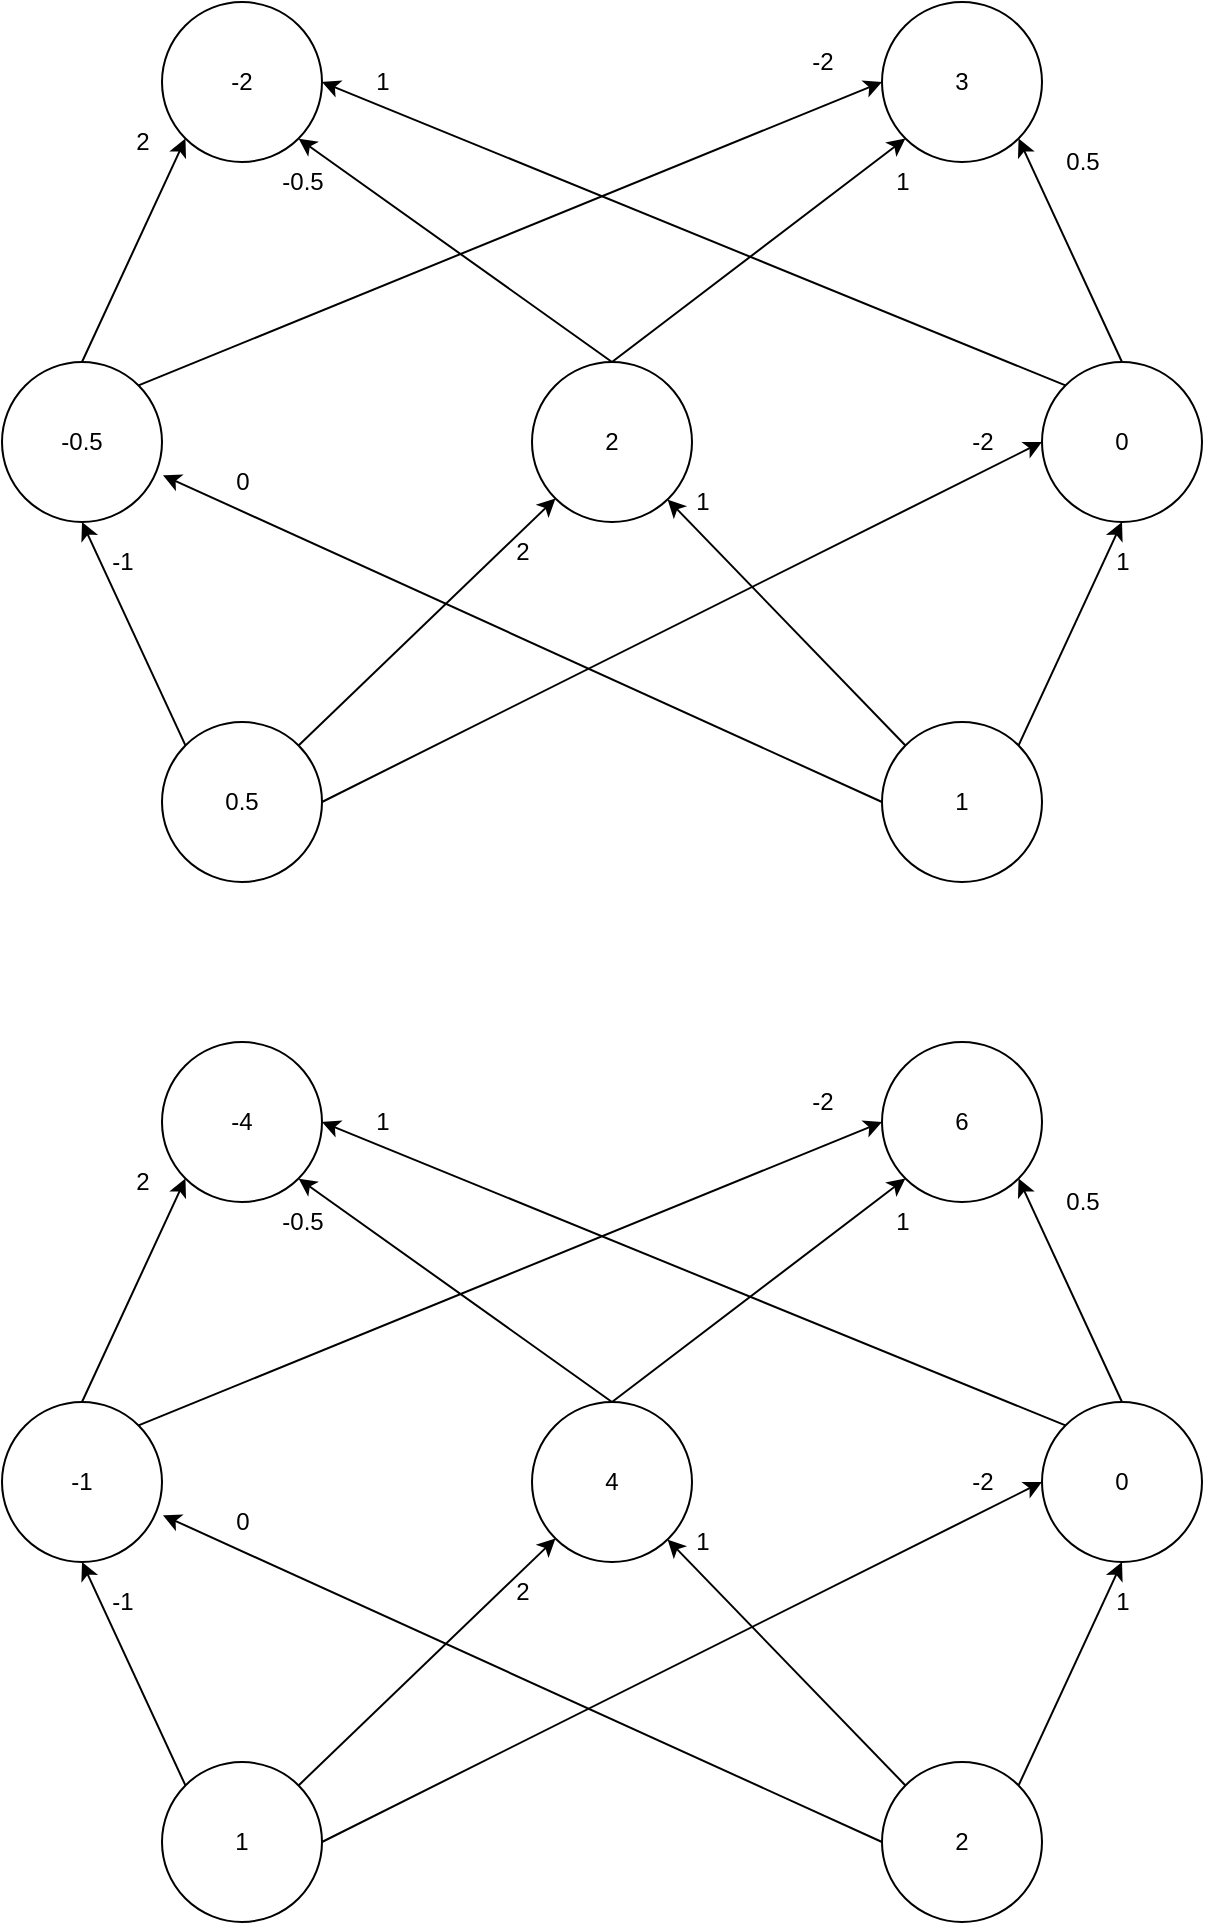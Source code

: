 <mxfile version="20.5.3" type="device"><diagram id="US-49rhjzxXu7JXUwOQ8" name="Page-1"><mxGraphModel dx="1748" dy="944" grid="1" gridSize="10" guides="1" tooltips="1" connect="1" arrows="1" fold="1" page="1" pageScale="1" pageWidth="850" pageHeight="1100" math="0" shadow="0"><root><mxCell id="0"/><mxCell id="1" parent="0"/><mxCell id="QTwHUwEA6SOFp00hsgaJ-10" style="edgeStyle=none;rounded=0;orthogonalLoop=1;jettySize=auto;html=1;exitX=0;exitY=0;exitDx=0;exitDy=0;" edge="1" parent="1" source="QTwHUwEA6SOFp00hsgaJ-1" target="QTwHUwEA6SOFp00hsgaJ-5"><mxGeometry relative="1" as="geometry"/></mxCell><mxCell id="QTwHUwEA6SOFp00hsgaJ-11" style="edgeStyle=none;rounded=0;orthogonalLoop=1;jettySize=auto;html=1;exitX=1;exitY=0;exitDx=0;exitDy=0;entryX=0.5;entryY=1;entryDx=0;entryDy=0;" edge="1" parent="1" source="QTwHUwEA6SOFp00hsgaJ-1" target="QTwHUwEA6SOFp00hsgaJ-2"><mxGeometry relative="1" as="geometry"/></mxCell><mxCell id="QTwHUwEA6SOFp00hsgaJ-14" style="edgeStyle=none;rounded=0;orthogonalLoop=1;jettySize=auto;html=1;exitX=0;exitY=0.5;exitDx=0;exitDy=0;entryX=1.006;entryY=0.708;entryDx=0;entryDy=0;entryPerimeter=0;" edge="1" parent="1" source="QTwHUwEA6SOFp00hsgaJ-1" target="QTwHUwEA6SOFp00hsgaJ-3"><mxGeometry relative="1" as="geometry"/></mxCell><mxCell id="QTwHUwEA6SOFp00hsgaJ-1" value="1" style="ellipse;whiteSpace=wrap;html=1;aspect=fixed;" vertex="1" parent="1"><mxGeometry x="560" y="440" width="80" height="80" as="geometry"/></mxCell><mxCell id="QTwHUwEA6SOFp00hsgaJ-24" style="edgeStyle=none;rounded=0;orthogonalLoop=1;jettySize=auto;html=1;exitX=0.5;exitY=0;exitDx=0;exitDy=0;entryX=1;entryY=1;entryDx=0;entryDy=0;" edge="1" parent="1" source="QTwHUwEA6SOFp00hsgaJ-2" target="QTwHUwEA6SOFp00hsgaJ-4"><mxGeometry relative="1" as="geometry"/></mxCell><mxCell id="QTwHUwEA6SOFp00hsgaJ-25" style="edgeStyle=none;rounded=0;orthogonalLoop=1;jettySize=auto;html=1;exitX=0;exitY=0;exitDx=0;exitDy=0;entryX=1;entryY=0.5;entryDx=0;entryDy=0;" edge="1" parent="1" source="QTwHUwEA6SOFp00hsgaJ-2" target="QTwHUwEA6SOFp00hsgaJ-6"><mxGeometry relative="1" as="geometry"/></mxCell><mxCell id="QTwHUwEA6SOFp00hsgaJ-2" value="0" style="ellipse;whiteSpace=wrap;html=1;aspect=fixed;" vertex="1" parent="1"><mxGeometry x="640" y="260" width="80" height="80" as="geometry"/></mxCell><mxCell id="QTwHUwEA6SOFp00hsgaJ-22" style="edgeStyle=none;rounded=0;orthogonalLoop=1;jettySize=auto;html=1;exitX=1;exitY=0;exitDx=0;exitDy=0;entryX=0;entryY=0.5;entryDx=0;entryDy=0;" edge="1" parent="1" source="QTwHUwEA6SOFp00hsgaJ-3" target="QTwHUwEA6SOFp00hsgaJ-4"><mxGeometry relative="1" as="geometry"/></mxCell><mxCell id="QTwHUwEA6SOFp00hsgaJ-27" style="edgeStyle=none;rounded=0;orthogonalLoop=1;jettySize=auto;html=1;exitX=0.5;exitY=0;exitDx=0;exitDy=0;entryX=0;entryY=1;entryDx=0;entryDy=0;" edge="1" parent="1" source="QTwHUwEA6SOFp00hsgaJ-3" target="QTwHUwEA6SOFp00hsgaJ-6"><mxGeometry relative="1" as="geometry"/></mxCell><mxCell id="QTwHUwEA6SOFp00hsgaJ-3" value="-0.5" style="ellipse;whiteSpace=wrap;html=1;aspect=fixed;" vertex="1" parent="1"><mxGeometry x="120" y="260" width="80" height="80" as="geometry"/></mxCell><mxCell id="QTwHUwEA6SOFp00hsgaJ-4" value="3" style="ellipse;whiteSpace=wrap;html=1;aspect=fixed;" vertex="1" parent="1"><mxGeometry x="560" y="80" width="80" height="80" as="geometry"/></mxCell><mxCell id="QTwHUwEA6SOFp00hsgaJ-23" style="edgeStyle=none;rounded=0;orthogonalLoop=1;jettySize=auto;html=1;exitX=0.5;exitY=0;exitDx=0;exitDy=0;entryX=0;entryY=1;entryDx=0;entryDy=0;" edge="1" parent="1" source="QTwHUwEA6SOFp00hsgaJ-5" target="QTwHUwEA6SOFp00hsgaJ-4"><mxGeometry relative="1" as="geometry"/></mxCell><mxCell id="QTwHUwEA6SOFp00hsgaJ-26" style="edgeStyle=none;rounded=0;orthogonalLoop=1;jettySize=auto;html=1;exitX=0.5;exitY=0;exitDx=0;exitDy=0;entryX=1;entryY=1;entryDx=0;entryDy=0;" edge="1" parent="1" source="QTwHUwEA6SOFp00hsgaJ-5" target="QTwHUwEA6SOFp00hsgaJ-6"><mxGeometry relative="1" as="geometry"/></mxCell><mxCell id="QTwHUwEA6SOFp00hsgaJ-5" value="2" style="ellipse;whiteSpace=wrap;html=1;aspect=fixed;" vertex="1" parent="1"><mxGeometry x="385" y="260" width="80" height="80" as="geometry"/></mxCell><mxCell id="QTwHUwEA6SOFp00hsgaJ-6" value="-2" style="ellipse;whiteSpace=wrap;html=1;aspect=fixed;" vertex="1" parent="1"><mxGeometry x="200" y="80" width="80" height="80" as="geometry"/></mxCell><mxCell id="QTwHUwEA6SOFp00hsgaJ-9" style="rounded=0;orthogonalLoop=1;jettySize=auto;html=1;exitX=1;exitY=0;exitDx=0;exitDy=0;entryX=0;entryY=1;entryDx=0;entryDy=0;" edge="1" parent="1" source="QTwHUwEA6SOFp00hsgaJ-7" target="QTwHUwEA6SOFp00hsgaJ-5"><mxGeometry relative="1" as="geometry"/></mxCell><mxCell id="QTwHUwEA6SOFp00hsgaJ-12" style="edgeStyle=none;rounded=0;orthogonalLoop=1;jettySize=auto;html=1;exitX=0;exitY=0;exitDx=0;exitDy=0;entryX=0.5;entryY=1;entryDx=0;entryDy=0;" edge="1" parent="1" source="QTwHUwEA6SOFp00hsgaJ-7" target="QTwHUwEA6SOFp00hsgaJ-3"><mxGeometry relative="1" as="geometry"/></mxCell><mxCell id="QTwHUwEA6SOFp00hsgaJ-13" style="edgeStyle=none;rounded=0;orthogonalLoop=1;jettySize=auto;html=1;exitX=1;exitY=0.5;exitDx=0;exitDy=0;entryX=0;entryY=0.5;entryDx=0;entryDy=0;" edge="1" parent="1" source="QTwHUwEA6SOFp00hsgaJ-7" target="QTwHUwEA6SOFp00hsgaJ-2"><mxGeometry relative="1" as="geometry"/></mxCell><mxCell id="QTwHUwEA6SOFp00hsgaJ-7" value="0.5" style="ellipse;whiteSpace=wrap;html=1;aspect=fixed;" vertex="1" parent="1"><mxGeometry x="200" y="440" width="80" height="80" as="geometry"/></mxCell><mxCell id="QTwHUwEA6SOFp00hsgaJ-15" value="-1" style="text;html=1;align=center;verticalAlign=middle;resizable=0;points=[];autosize=1;strokeColor=none;fillColor=none;" vertex="1" parent="1"><mxGeometry x="165" y="345" width="30" height="30" as="geometry"/></mxCell><mxCell id="QTwHUwEA6SOFp00hsgaJ-16" value="0" style="text;html=1;align=center;verticalAlign=middle;resizable=0;points=[];autosize=1;strokeColor=none;fillColor=none;" vertex="1" parent="1"><mxGeometry x="225" y="305" width="30" height="30" as="geometry"/></mxCell><mxCell id="QTwHUwEA6SOFp00hsgaJ-17" value="2" style="text;html=1;align=center;verticalAlign=middle;resizable=0;points=[];autosize=1;strokeColor=none;fillColor=none;" vertex="1" parent="1"><mxGeometry x="365" y="340" width="30" height="30" as="geometry"/></mxCell><mxCell id="QTwHUwEA6SOFp00hsgaJ-19" value="1" style="text;html=1;align=center;verticalAlign=middle;resizable=0;points=[];autosize=1;strokeColor=none;fillColor=none;" vertex="1" parent="1"><mxGeometry x="455" y="315" width="30" height="30" as="geometry"/></mxCell><mxCell id="QTwHUwEA6SOFp00hsgaJ-20" value="-2" style="text;html=1;align=center;verticalAlign=middle;resizable=0;points=[];autosize=1;strokeColor=none;fillColor=none;" vertex="1" parent="1"><mxGeometry x="595" y="285" width="30" height="30" as="geometry"/></mxCell><mxCell id="QTwHUwEA6SOFp00hsgaJ-21" value="1" style="text;html=1;align=center;verticalAlign=middle;resizable=0;points=[];autosize=1;strokeColor=none;fillColor=none;" vertex="1" parent="1"><mxGeometry x="665" y="345" width="30" height="30" as="geometry"/></mxCell><mxCell id="QTwHUwEA6SOFp00hsgaJ-28" value="0.5" style="text;html=1;align=center;verticalAlign=middle;resizable=0;points=[];autosize=1;strokeColor=none;fillColor=none;" vertex="1" parent="1"><mxGeometry x="640" y="145" width="40" height="30" as="geometry"/></mxCell><mxCell id="QTwHUwEA6SOFp00hsgaJ-29" value="1" style="text;html=1;align=center;verticalAlign=middle;resizable=0;points=[];autosize=1;strokeColor=none;fillColor=none;" vertex="1" parent="1"><mxGeometry x="555" y="155" width="30" height="30" as="geometry"/></mxCell><mxCell id="QTwHUwEA6SOFp00hsgaJ-30" value="-2" style="text;html=1;align=center;verticalAlign=middle;resizable=0;points=[];autosize=1;strokeColor=none;fillColor=none;" vertex="1" parent="1"><mxGeometry x="515" y="95" width="30" height="30" as="geometry"/></mxCell><mxCell id="QTwHUwEA6SOFp00hsgaJ-31" value="1" style="text;html=1;align=center;verticalAlign=middle;resizable=0;points=[];autosize=1;strokeColor=none;fillColor=none;" vertex="1" parent="1"><mxGeometry x="295" y="105" width="30" height="30" as="geometry"/></mxCell><mxCell id="QTwHUwEA6SOFp00hsgaJ-32" value="-0.5" style="text;html=1;align=center;verticalAlign=middle;resizable=0;points=[];autosize=1;strokeColor=none;fillColor=none;" vertex="1" parent="1"><mxGeometry x="250" y="155" width="40" height="30" as="geometry"/></mxCell><mxCell id="QTwHUwEA6SOFp00hsgaJ-33" value="2" style="text;html=1;align=center;verticalAlign=middle;resizable=0;points=[];autosize=1;strokeColor=none;fillColor=none;" vertex="1" parent="1"><mxGeometry x="175" y="135" width="30" height="30" as="geometry"/></mxCell><mxCell id="QTwHUwEA6SOFp00hsgaJ-34" style="edgeStyle=none;rounded=0;orthogonalLoop=1;jettySize=auto;html=1;exitX=0;exitY=0;exitDx=0;exitDy=0;" edge="1" parent="1" source="QTwHUwEA6SOFp00hsgaJ-37" target="QTwHUwEA6SOFp00hsgaJ-47"><mxGeometry relative="1" as="geometry"/></mxCell><mxCell id="QTwHUwEA6SOFp00hsgaJ-35" style="edgeStyle=none;rounded=0;orthogonalLoop=1;jettySize=auto;html=1;exitX=1;exitY=0;exitDx=0;exitDy=0;entryX=0.5;entryY=1;entryDx=0;entryDy=0;" edge="1" parent="1" source="QTwHUwEA6SOFp00hsgaJ-37" target="QTwHUwEA6SOFp00hsgaJ-40"><mxGeometry relative="1" as="geometry"/></mxCell><mxCell id="QTwHUwEA6SOFp00hsgaJ-36" style="edgeStyle=none;rounded=0;orthogonalLoop=1;jettySize=auto;html=1;exitX=0;exitY=0.5;exitDx=0;exitDy=0;entryX=1.006;entryY=0.708;entryDx=0;entryDy=0;entryPerimeter=0;" edge="1" parent="1" source="QTwHUwEA6SOFp00hsgaJ-37" target="QTwHUwEA6SOFp00hsgaJ-43"><mxGeometry relative="1" as="geometry"/></mxCell><mxCell id="QTwHUwEA6SOFp00hsgaJ-37" value="2" style="ellipse;whiteSpace=wrap;html=1;aspect=fixed;" vertex="1" parent="1"><mxGeometry x="560" y="960" width="80" height="80" as="geometry"/></mxCell><mxCell id="QTwHUwEA6SOFp00hsgaJ-38" style="edgeStyle=none;rounded=0;orthogonalLoop=1;jettySize=auto;html=1;exitX=0.5;exitY=0;exitDx=0;exitDy=0;entryX=1;entryY=1;entryDx=0;entryDy=0;" edge="1" parent="1" source="QTwHUwEA6SOFp00hsgaJ-40" target="QTwHUwEA6SOFp00hsgaJ-44"><mxGeometry relative="1" as="geometry"/></mxCell><mxCell id="QTwHUwEA6SOFp00hsgaJ-39" style="edgeStyle=none;rounded=0;orthogonalLoop=1;jettySize=auto;html=1;exitX=0;exitY=0;exitDx=0;exitDy=0;entryX=1;entryY=0.5;entryDx=0;entryDy=0;" edge="1" parent="1" source="QTwHUwEA6SOFp00hsgaJ-40" target="QTwHUwEA6SOFp00hsgaJ-48"><mxGeometry relative="1" as="geometry"/></mxCell><mxCell id="QTwHUwEA6SOFp00hsgaJ-40" value="0" style="ellipse;whiteSpace=wrap;html=1;aspect=fixed;" vertex="1" parent="1"><mxGeometry x="640" y="780" width="80" height="80" as="geometry"/></mxCell><mxCell id="QTwHUwEA6SOFp00hsgaJ-41" style="edgeStyle=none;rounded=0;orthogonalLoop=1;jettySize=auto;html=1;exitX=1;exitY=0;exitDx=0;exitDy=0;entryX=0;entryY=0.5;entryDx=0;entryDy=0;" edge="1" parent="1" source="QTwHUwEA6SOFp00hsgaJ-43" target="QTwHUwEA6SOFp00hsgaJ-44"><mxGeometry relative="1" as="geometry"/></mxCell><mxCell id="QTwHUwEA6SOFp00hsgaJ-42" style="edgeStyle=none;rounded=0;orthogonalLoop=1;jettySize=auto;html=1;exitX=0.5;exitY=0;exitDx=0;exitDy=0;entryX=0;entryY=1;entryDx=0;entryDy=0;" edge="1" parent="1" source="QTwHUwEA6SOFp00hsgaJ-43" target="QTwHUwEA6SOFp00hsgaJ-48"><mxGeometry relative="1" as="geometry"/></mxCell><mxCell id="QTwHUwEA6SOFp00hsgaJ-43" value="-1" style="ellipse;whiteSpace=wrap;html=1;aspect=fixed;" vertex="1" parent="1"><mxGeometry x="120" y="780" width="80" height="80" as="geometry"/></mxCell><mxCell id="QTwHUwEA6SOFp00hsgaJ-44" value="6" style="ellipse;whiteSpace=wrap;html=1;aspect=fixed;" vertex="1" parent="1"><mxGeometry x="560" y="600" width="80" height="80" as="geometry"/></mxCell><mxCell id="QTwHUwEA6SOFp00hsgaJ-45" style="edgeStyle=none;rounded=0;orthogonalLoop=1;jettySize=auto;html=1;exitX=0.5;exitY=0;exitDx=0;exitDy=0;entryX=0;entryY=1;entryDx=0;entryDy=0;" edge="1" parent="1" source="QTwHUwEA6SOFp00hsgaJ-47" target="QTwHUwEA6SOFp00hsgaJ-44"><mxGeometry relative="1" as="geometry"/></mxCell><mxCell id="QTwHUwEA6SOFp00hsgaJ-46" style="edgeStyle=none;rounded=0;orthogonalLoop=1;jettySize=auto;html=1;exitX=0.5;exitY=0;exitDx=0;exitDy=0;entryX=1;entryY=1;entryDx=0;entryDy=0;" edge="1" parent="1" source="QTwHUwEA6SOFp00hsgaJ-47" target="QTwHUwEA6SOFp00hsgaJ-48"><mxGeometry relative="1" as="geometry"/></mxCell><mxCell id="QTwHUwEA6SOFp00hsgaJ-47" value="4" style="ellipse;whiteSpace=wrap;html=1;aspect=fixed;" vertex="1" parent="1"><mxGeometry x="385" y="780" width="80" height="80" as="geometry"/></mxCell><mxCell id="QTwHUwEA6SOFp00hsgaJ-48" value="-4" style="ellipse;whiteSpace=wrap;html=1;aspect=fixed;" vertex="1" parent="1"><mxGeometry x="200" y="600" width="80" height="80" as="geometry"/></mxCell><mxCell id="QTwHUwEA6SOFp00hsgaJ-49" style="rounded=0;orthogonalLoop=1;jettySize=auto;html=1;exitX=1;exitY=0;exitDx=0;exitDy=0;entryX=0;entryY=1;entryDx=0;entryDy=0;" edge="1" parent="1" source="QTwHUwEA6SOFp00hsgaJ-52" target="QTwHUwEA6SOFp00hsgaJ-47"><mxGeometry relative="1" as="geometry"/></mxCell><mxCell id="QTwHUwEA6SOFp00hsgaJ-50" style="edgeStyle=none;rounded=0;orthogonalLoop=1;jettySize=auto;html=1;exitX=0;exitY=0;exitDx=0;exitDy=0;entryX=0.5;entryY=1;entryDx=0;entryDy=0;" edge="1" parent="1" source="QTwHUwEA6SOFp00hsgaJ-52" target="QTwHUwEA6SOFp00hsgaJ-43"><mxGeometry relative="1" as="geometry"/></mxCell><mxCell id="QTwHUwEA6SOFp00hsgaJ-51" style="edgeStyle=none;rounded=0;orthogonalLoop=1;jettySize=auto;html=1;exitX=1;exitY=0.5;exitDx=0;exitDy=0;entryX=0;entryY=0.5;entryDx=0;entryDy=0;" edge="1" parent="1" source="QTwHUwEA6SOFp00hsgaJ-52" target="QTwHUwEA6SOFp00hsgaJ-40"><mxGeometry relative="1" as="geometry"/></mxCell><mxCell id="QTwHUwEA6SOFp00hsgaJ-52" value="1" style="ellipse;whiteSpace=wrap;html=1;aspect=fixed;" vertex="1" parent="1"><mxGeometry x="200" y="960" width="80" height="80" as="geometry"/></mxCell><mxCell id="QTwHUwEA6SOFp00hsgaJ-53" value="-1" style="text;html=1;align=center;verticalAlign=middle;resizable=0;points=[];autosize=1;strokeColor=none;fillColor=none;" vertex="1" parent="1"><mxGeometry x="165" y="865" width="30" height="30" as="geometry"/></mxCell><mxCell id="QTwHUwEA6SOFp00hsgaJ-54" value="0" style="text;html=1;align=center;verticalAlign=middle;resizable=0;points=[];autosize=1;strokeColor=none;fillColor=none;" vertex="1" parent="1"><mxGeometry x="225" y="825" width="30" height="30" as="geometry"/></mxCell><mxCell id="QTwHUwEA6SOFp00hsgaJ-55" value="2" style="text;html=1;align=center;verticalAlign=middle;resizable=0;points=[];autosize=1;strokeColor=none;fillColor=none;" vertex="1" parent="1"><mxGeometry x="365" y="860" width="30" height="30" as="geometry"/></mxCell><mxCell id="QTwHUwEA6SOFp00hsgaJ-56" value="1" style="text;html=1;align=center;verticalAlign=middle;resizable=0;points=[];autosize=1;strokeColor=none;fillColor=none;" vertex="1" parent="1"><mxGeometry x="455" y="835" width="30" height="30" as="geometry"/></mxCell><mxCell id="QTwHUwEA6SOFp00hsgaJ-57" value="-2" style="text;html=1;align=center;verticalAlign=middle;resizable=0;points=[];autosize=1;strokeColor=none;fillColor=none;" vertex="1" parent="1"><mxGeometry x="595" y="805" width="30" height="30" as="geometry"/></mxCell><mxCell id="QTwHUwEA6SOFp00hsgaJ-58" value="1" style="text;html=1;align=center;verticalAlign=middle;resizable=0;points=[];autosize=1;strokeColor=none;fillColor=none;" vertex="1" parent="1"><mxGeometry x="665" y="865" width="30" height="30" as="geometry"/></mxCell><mxCell id="QTwHUwEA6SOFp00hsgaJ-59" value="0.5" style="text;html=1;align=center;verticalAlign=middle;resizable=0;points=[];autosize=1;strokeColor=none;fillColor=none;" vertex="1" parent="1"><mxGeometry x="640" y="665" width="40" height="30" as="geometry"/></mxCell><mxCell id="QTwHUwEA6SOFp00hsgaJ-60" value="1" style="text;html=1;align=center;verticalAlign=middle;resizable=0;points=[];autosize=1;strokeColor=none;fillColor=none;" vertex="1" parent="1"><mxGeometry x="555" y="675" width="30" height="30" as="geometry"/></mxCell><mxCell id="QTwHUwEA6SOFp00hsgaJ-61" value="-2" style="text;html=1;align=center;verticalAlign=middle;resizable=0;points=[];autosize=1;strokeColor=none;fillColor=none;" vertex="1" parent="1"><mxGeometry x="515" y="615" width="30" height="30" as="geometry"/></mxCell><mxCell id="QTwHUwEA6SOFp00hsgaJ-62" value="1" style="text;html=1;align=center;verticalAlign=middle;resizable=0;points=[];autosize=1;strokeColor=none;fillColor=none;" vertex="1" parent="1"><mxGeometry x="295" y="625" width="30" height="30" as="geometry"/></mxCell><mxCell id="QTwHUwEA6SOFp00hsgaJ-63" value="-0.5" style="text;html=1;align=center;verticalAlign=middle;resizable=0;points=[];autosize=1;strokeColor=none;fillColor=none;" vertex="1" parent="1"><mxGeometry x="250" y="675" width="40" height="30" as="geometry"/></mxCell><mxCell id="QTwHUwEA6SOFp00hsgaJ-64" value="2" style="text;html=1;align=center;verticalAlign=middle;resizable=0;points=[];autosize=1;strokeColor=none;fillColor=none;" vertex="1" parent="1"><mxGeometry x="175" y="655" width="30" height="30" as="geometry"/></mxCell></root></mxGraphModel></diagram></mxfile>